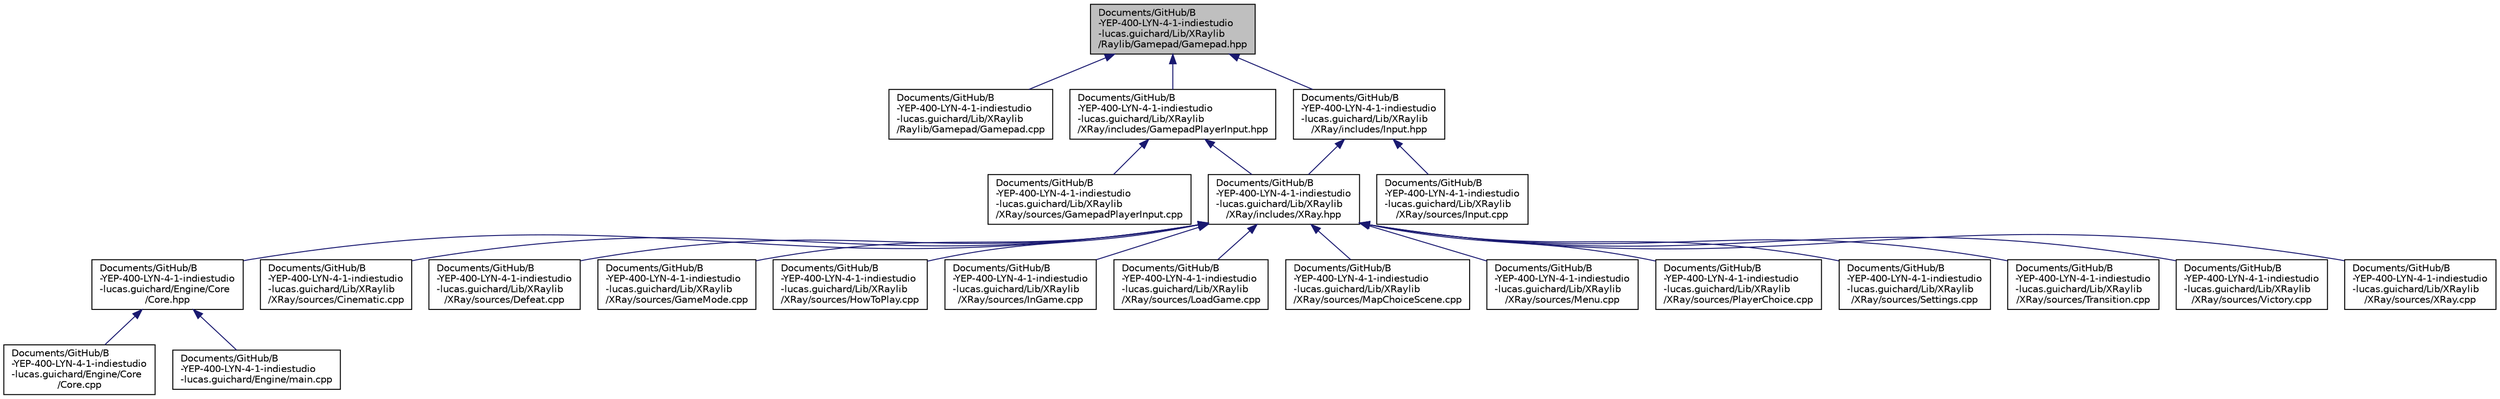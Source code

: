 digraph "Documents/GitHub/B-YEP-400-LYN-4-1-indiestudio-lucas.guichard/Lib/XRaylib/Raylib/Gamepad/Gamepad.hpp"
{
 // LATEX_PDF_SIZE
  edge [fontname="Helvetica",fontsize="10",labelfontname="Helvetica",labelfontsize="10"];
  node [fontname="Helvetica",fontsize="10",shape=record];
  Node1 [label="Documents/GitHub/B\l-YEP-400-LYN-4-1-indiestudio\l-lucas.guichard/Lib/XRaylib\l/Raylib/Gamepad/Gamepad.hpp",height=0.2,width=0.4,color="black", fillcolor="grey75", style="filled", fontcolor="black",tooltip=" "];
  Node1 -> Node2 [dir="back",color="midnightblue",fontsize="10",style="solid"];
  Node2 [label="Documents/GitHub/B\l-YEP-400-LYN-4-1-indiestudio\l-lucas.guichard/Lib/XRaylib\l/Raylib/Gamepad/Gamepad.cpp",height=0.2,width=0.4,color="black", fillcolor="white", style="filled",URL="$_gamepad_8cpp.html",tooltip=" "];
  Node1 -> Node3 [dir="back",color="midnightblue",fontsize="10",style="solid"];
  Node3 [label="Documents/GitHub/B\l-YEP-400-LYN-4-1-indiestudio\l-lucas.guichard/Lib/XRaylib\l/XRay/includes/GamepadPlayerInput.hpp",height=0.2,width=0.4,color="black", fillcolor="white", style="filled",URL="$_gamepad_player_input_8hpp.html",tooltip=" "];
  Node3 -> Node4 [dir="back",color="midnightblue",fontsize="10",style="solid"];
  Node4 [label="Documents/GitHub/B\l-YEP-400-LYN-4-1-indiestudio\l-lucas.guichard/Lib/XRaylib\l/XRay/includes/XRay.hpp",height=0.2,width=0.4,color="black", fillcolor="white", style="filled",URL="$_x_ray_8hpp.html",tooltip=" "];
  Node4 -> Node5 [dir="back",color="midnightblue",fontsize="10",style="solid"];
  Node5 [label="Documents/GitHub/B\l-YEP-400-LYN-4-1-indiestudio\l-lucas.guichard/Engine/Core\l/Core.hpp",height=0.2,width=0.4,color="black", fillcolor="white", style="filled",URL="$_core_8hpp.html",tooltip=" "];
  Node5 -> Node6 [dir="back",color="midnightblue",fontsize="10",style="solid"];
  Node6 [label="Documents/GitHub/B\l-YEP-400-LYN-4-1-indiestudio\l-lucas.guichard/Engine/Core\l/Core.cpp",height=0.2,width=0.4,color="black", fillcolor="white", style="filled",URL="$_core_8cpp.html",tooltip=" "];
  Node5 -> Node7 [dir="back",color="midnightblue",fontsize="10",style="solid"];
  Node7 [label="Documents/GitHub/B\l-YEP-400-LYN-4-1-indiestudio\l-lucas.guichard/Engine/main.cpp",height=0.2,width=0.4,color="black", fillcolor="white", style="filled",URL="$main_8cpp.html",tooltip=" "];
  Node4 -> Node8 [dir="back",color="midnightblue",fontsize="10",style="solid"];
  Node8 [label="Documents/GitHub/B\l-YEP-400-LYN-4-1-indiestudio\l-lucas.guichard/Lib/XRaylib\l/XRay/sources/Cinematic.cpp",height=0.2,width=0.4,color="black", fillcolor="white", style="filled",URL="$_cinematic_8cpp.html",tooltip=" "];
  Node4 -> Node9 [dir="back",color="midnightblue",fontsize="10",style="solid"];
  Node9 [label="Documents/GitHub/B\l-YEP-400-LYN-4-1-indiestudio\l-lucas.guichard/Lib/XRaylib\l/XRay/sources/Defeat.cpp",height=0.2,width=0.4,color="black", fillcolor="white", style="filled",URL="$_defeat_8cpp.html",tooltip=" "];
  Node4 -> Node10 [dir="back",color="midnightblue",fontsize="10",style="solid"];
  Node10 [label="Documents/GitHub/B\l-YEP-400-LYN-4-1-indiestudio\l-lucas.guichard/Lib/XRaylib\l/XRay/sources/GameMode.cpp",height=0.2,width=0.4,color="black", fillcolor="white", style="filled",URL="$_game_mode_8cpp.html",tooltip=" "];
  Node4 -> Node11 [dir="back",color="midnightblue",fontsize="10",style="solid"];
  Node11 [label="Documents/GitHub/B\l-YEP-400-LYN-4-1-indiestudio\l-lucas.guichard/Lib/XRaylib\l/XRay/sources/HowToPlay.cpp",height=0.2,width=0.4,color="black", fillcolor="white", style="filled",URL="$_how_to_play_8cpp.html",tooltip=" "];
  Node4 -> Node12 [dir="back",color="midnightblue",fontsize="10",style="solid"];
  Node12 [label="Documents/GitHub/B\l-YEP-400-LYN-4-1-indiestudio\l-lucas.guichard/Lib/XRaylib\l/XRay/sources/InGame.cpp",height=0.2,width=0.4,color="black", fillcolor="white", style="filled",URL="$_in_game_8cpp.html",tooltip=" "];
  Node4 -> Node13 [dir="back",color="midnightblue",fontsize="10",style="solid"];
  Node13 [label="Documents/GitHub/B\l-YEP-400-LYN-4-1-indiestudio\l-lucas.guichard/Lib/XRaylib\l/XRay/sources/LoadGame.cpp",height=0.2,width=0.4,color="black", fillcolor="white", style="filled",URL="$_load_game_8cpp.html",tooltip=" "];
  Node4 -> Node14 [dir="back",color="midnightblue",fontsize="10",style="solid"];
  Node14 [label="Documents/GitHub/B\l-YEP-400-LYN-4-1-indiestudio\l-lucas.guichard/Lib/XRaylib\l/XRay/sources/MapChoiceScene.cpp",height=0.2,width=0.4,color="black", fillcolor="white", style="filled",URL="$_map_choice_scene_8cpp.html",tooltip=" "];
  Node4 -> Node15 [dir="back",color="midnightblue",fontsize="10",style="solid"];
  Node15 [label="Documents/GitHub/B\l-YEP-400-LYN-4-1-indiestudio\l-lucas.guichard/Lib/XRaylib\l/XRay/sources/Menu.cpp",height=0.2,width=0.4,color="black", fillcolor="white", style="filled",URL="$_menu_8cpp.html",tooltip=" "];
  Node4 -> Node16 [dir="back",color="midnightblue",fontsize="10",style="solid"];
  Node16 [label="Documents/GitHub/B\l-YEP-400-LYN-4-1-indiestudio\l-lucas.guichard/Lib/XRaylib\l/XRay/sources/PlayerChoice.cpp",height=0.2,width=0.4,color="black", fillcolor="white", style="filled",URL="$_player_choice_8cpp.html",tooltip=" "];
  Node4 -> Node17 [dir="back",color="midnightblue",fontsize="10",style="solid"];
  Node17 [label="Documents/GitHub/B\l-YEP-400-LYN-4-1-indiestudio\l-lucas.guichard/Lib/XRaylib\l/XRay/sources/Settings.cpp",height=0.2,width=0.4,color="black", fillcolor="white", style="filled",URL="$_settings_8cpp.html",tooltip=" "];
  Node4 -> Node18 [dir="back",color="midnightblue",fontsize="10",style="solid"];
  Node18 [label="Documents/GitHub/B\l-YEP-400-LYN-4-1-indiestudio\l-lucas.guichard/Lib/XRaylib\l/XRay/sources/Transition.cpp",height=0.2,width=0.4,color="black", fillcolor="white", style="filled",URL="$_transition_8cpp.html",tooltip=" "];
  Node4 -> Node19 [dir="back",color="midnightblue",fontsize="10",style="solid"];
  Node19 [label="Documents/GitHub/B\l-YEP-400-LYN-4-1-indiestudio\l-lucas.guichard/Lib/XRaylib\l/XRay/sources/Victory.cpp",height=0.2,width=0.4,color="black", fillcolor="white", style="filled",URL="$_victory_8cpp.html",tooltip=" "];
  Node4 -> Node20 [dir="back",color="midnightblue",fontsize="10",style="solid"];
  Node20 [label="Documents/GitHub/B\l-YEP-400-LYN-4-1-indiestudio\l-lucas.guichard/Lib/XRaylib\l/XRay/sources/XRay.cpp",height=0.2,width=0.4,color="black", fillcolor="white", style="filled",URL="$_x_ray_8cpp.html",tooltip=" "];
  Node3 -> Node21 [dir="back",color="midnightblue",fontsize="10",style="solid"];
  Node21 [label="Documents/GitHub/B\l-YEP-400-LYN-4-1-indiestudio\l-lucas.guichard/Lib/XRaylib\l/XRay/sources/GamepadPlayerInput.cpp",height=0.2,width=0.4,color="black", fillcolor="white", style="filled",URL="$_gamepad_player_input_8cpp.html",tooltip=" "];
  Node1 -> Node22 [dir="back",color="midnightblue",fontsize="10",style="solid"];
  Node22 [label="Documents/GitHub/B\l-YEP-400-LYN-4-1-indiestudio\l-lucas.guichard/Lib/XRaylib\l/XRay/includes/Input.hpp",height=0.2,width=0.4,color="black", fillcolor="white", style="filled",URL="$_input_8hpp.html",tooltip=" "];
  Node22 -> Node4 [dir="back",color="midnightblue",fontsize="10",style="solid"];
  Node22 -> Node23 [dir="back",color="midnightblue",fontsize="10",style="solid"];
  Node23 [label="Documents/GitHub/B\l-YEP-400-LYN-4-1-indiestudio\l-lucas.guichard/Lib/XRaylib\l/XRay/sources/Input.cpp",height=0.2,width=0.4,color="black", fillcolor="white", style="filled",URL="$_input_8cpp.html",tooltip=" "];
}
